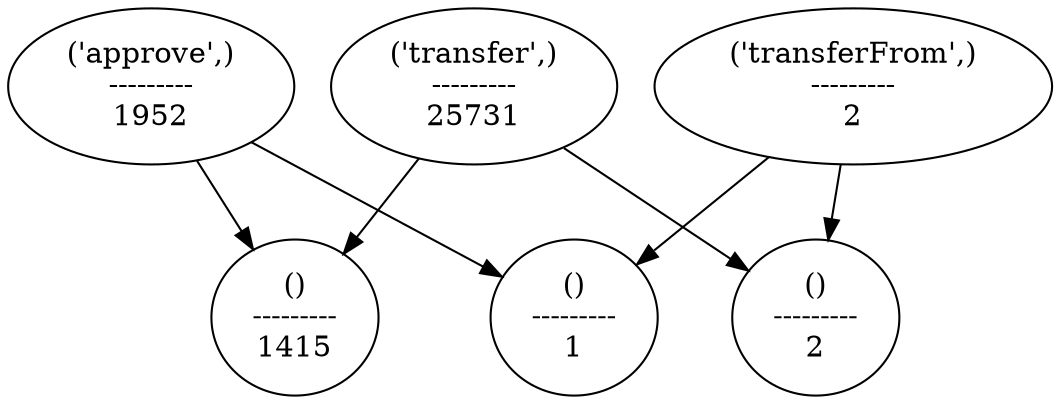 strict digraph  {
"('transfer',)\n---------\n25731";
"()\n---------\n1415";
"()\n---------\n2";
"('approve',)\n---------\n1952";
"()\n---------\n1";
"('transferFrom',)\n---------\n2";
"('transfer',)\n---------\n25731" -> "()\n---------\n1415";
"('transfer',)\n---------\n25731" -> "()\n---------\n2";
"('approve',)\n---------\n1952" -> "()\n---------\n1415";
"('approve',)\n---------\n1952" -> "()\n---------\n1";
"('transferFrom',)\n---------\n2" -> "()\n---------\n2";
"('transferFrom',)\n---------\n2" -> "()\n---------\n1";
}

